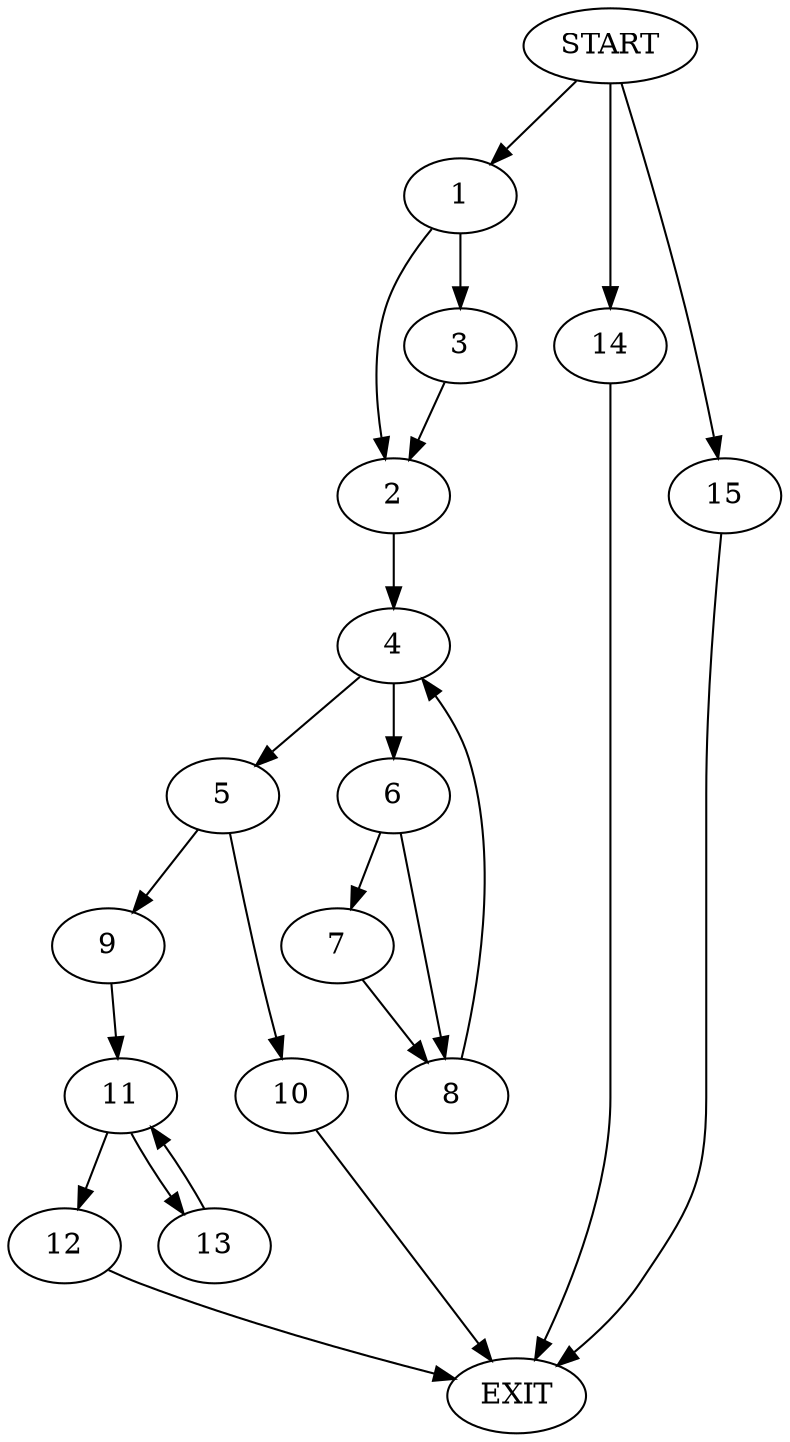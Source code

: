 digraph {
0 [label="START"]
16 [label="EXIT"]
0 -> 1
1 -> 2
1 -> 3
3 -> 2
2 -> 4
4 -> 5
4 -> 6
6 -> 7
6 -> 8
5 -> 9
5 -> 10
7 -> 8
8 -> 4
10 -> 16
9 -> 11
11 -> 12
11 -> 13
0 -> 14
14 -> 16
12 -> 16
13 -> 11
0 -> 15
15 -> 16
}
